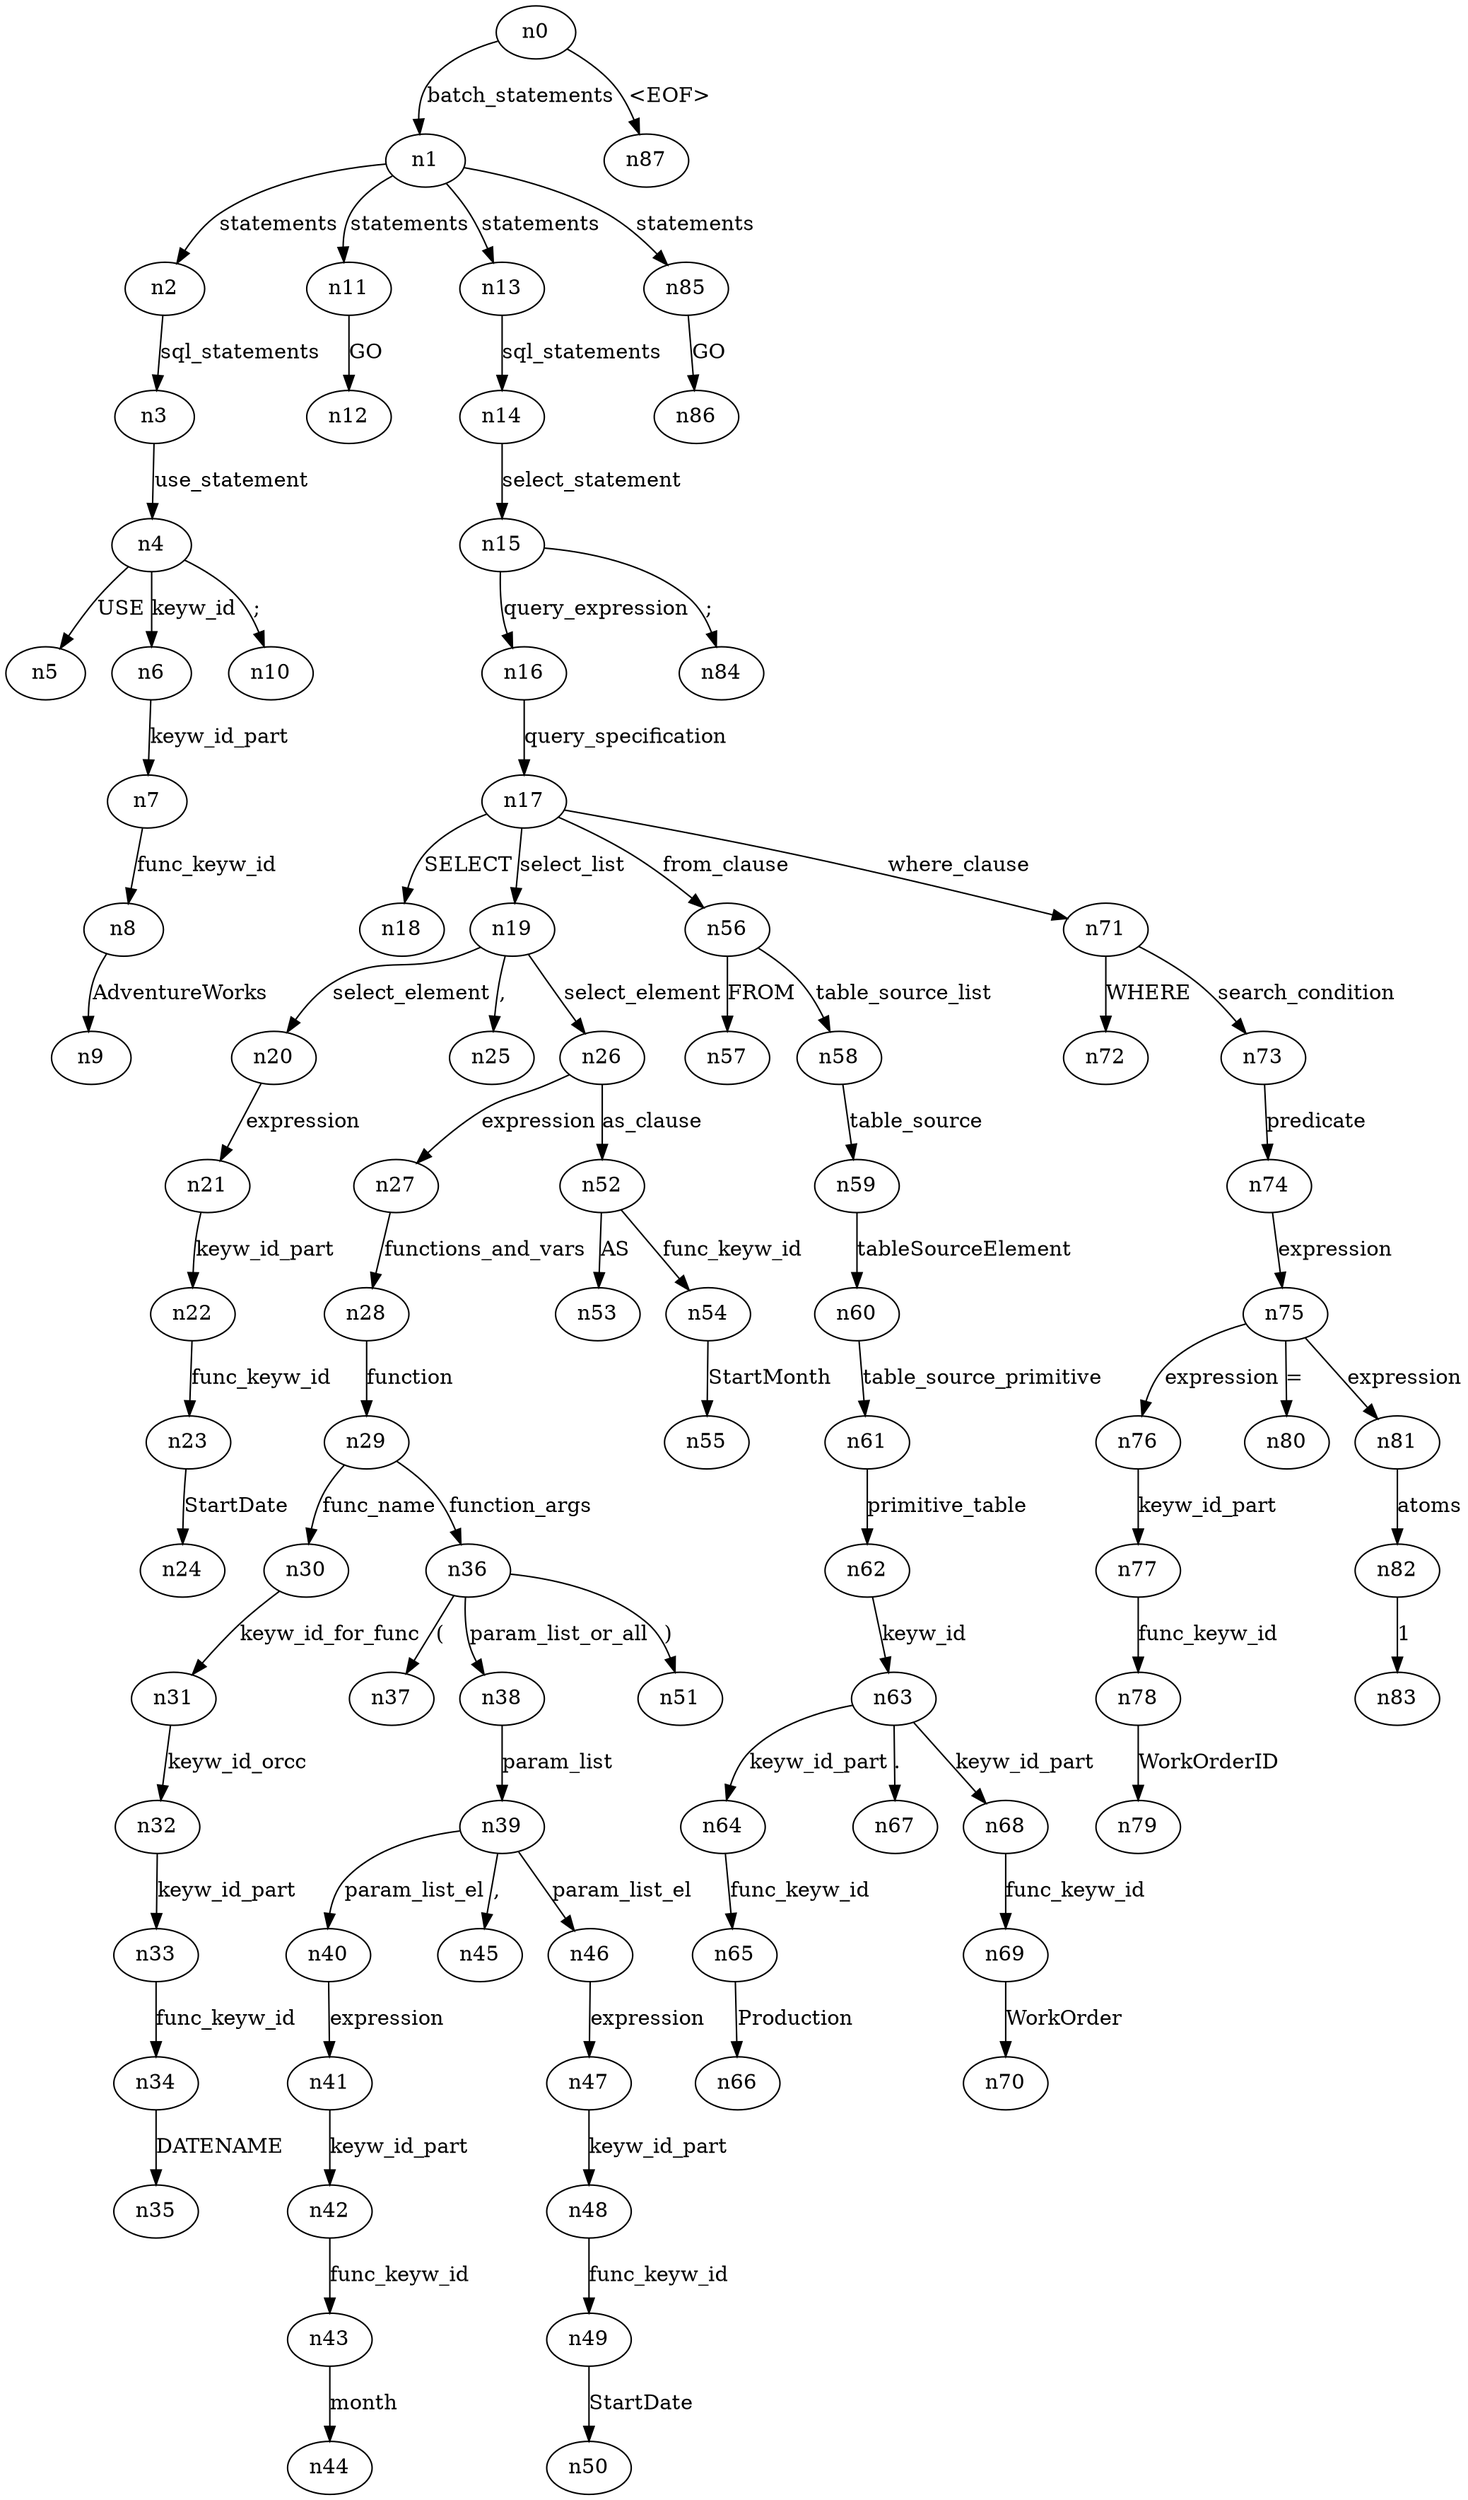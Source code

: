 digraph ParseTree {
  n0 -> n1 [label="batch_statements"];
  n1 -> n2 [label="statements"];
  n2 -> n3 [label="sql_statements"];
  n3 -> n4 [label="use_statement"];
  n4 -> n5 [label="USE"];
  n4 -> n6 [label="keyw_id"];
  n6 -> n7 [label="keyw_id_part"];
  n7 -> n8 [label="func_keyw_id"];
  n8 -> n9 [label="AdventureWorks"];
  n4 -> n10 [label=";"];
  n1 -> n11 [label="statements"];
  n11 -> n12 [label="GO"];
  n1 -> n13 [label="statements"];
  n13 -> n14 [label="sql_statements"];
  n14 -> n15 [label="select_statement"];
  n15 -> n16 [label="query_expression"];
  n16 -> n17 [label="query_specification"];
  n17 -> n18 [label="SELECT"];
  n17 -> n19 [label="select_list"];
  n19 -> n20 [label="select_element"];
  n20 -> n21 [label="expression"];
  n21 -> n22 [label="keyw_id_part"];
  n22 -> n23 [label="func_keyw_id"];
  n23 -> n24 [label="StartDate"];
  n19 -> n25 [label=","];
  n19 -> n26 [label="select_element"];
  n26 -> n27 [label="expression"];
  n27 -> n28 [label="functions_and_vars"];
  n28 -> n29 [label="function"];
  n29 -> n30 [label="func_name"];
  n30 -> n31 [label="keyw_id_for_func"];
  n31 -> n32 [label="keyw_id_orcc"];
  n32 -> n33 [label="keyw_id_part"];
  n33 -> n34 [label="func_keyw_id"];
  n34 -> n35 [label="DATENAME"];
  n29 -> n36 [label="function_args"];
  n36 -> n37 [label="("];
  n36 -> n38 [label="param_list_or_all"];
  n38 -> n39 [label="param_list"];
  n39 -> n40 [label="param_list_el"];
  n40 -> n41 [label="expression"];
  n41 -> n42 [label="keyw_id_part"];
  n42 -> n43 [label="func_keyw_id"];
  n43 -> n44 [label="month"];
  n39 -> n45 [label=","];
  n39 -> n46 [label="param_list_el"];
  n46 -> n47 [label="expression"];
  n47 -> n48 [label="keyw_id_part"];
  n48 -> n49 [label="func_keyw_id"];
  n49 -> n50 [label="StartDate"];
  n36 -> n51 [label=")"];
  n26 -> n52 [label="as_clause"];
  n52 -> n53 [label="AS"];
  n52 -> n54 [label="func_keyw_id"];
  n54 -> n55 [label="StartMonth"];
  n17 -> n56 [label="from_clause"];
  n56 -> n57 [label="FROM"];
  n56 -> n58 [label="table_source_list"];
  n58 -> n59 [label="table_source"];
  n59 -> n60 [label="tableSourceElement"];
  n60 -> n61 [label="table_source_primitive"];
  n61 -> n62 [label="primitive_table"];
  n62 -> n63 [label="keyw_id"];
  n63 -> n64 [label="keyw_id_part"];
  n64 -> n65 [label="func_keyw_id"];
  n65 -> n66 [label="Production"];
  n63 -> n67 [label="."];
  n63 -> n68 [label="keyw_id_part"];
  n68 -> n69 [label="func_keyw_id"];
  n69 -> n70 [label="WorkOrder"];
  n17 -> n71 [label="where_clause"];
  n71 -> n72 [label="WHERE"];
  n71 -> n73 [label="search_condition"];
  n73 -> n74 [label="predicate"];
  n74 -> n75 [label="expression"];
  n75 -> n76 [label="expression"];
  n76 -> n77 [label="keyw_id_part"];
  n77 -> n78 [label="func_keyw_id"];
  n78 -> n79 [label="WorkOrderID"];
  n75 -> n80 [label="="];
  n75 -> n81 [label="expression"];
  n81 -> n82 [label="atoms"];
  n82 -> n83 [label="1"];
  n15 -> n84 [label=";"];
  n1 -> n85 [label="statements"];
  n85 -> n86 [label="GO"];
  n0 -> n87 [label="<EOF>"];
}